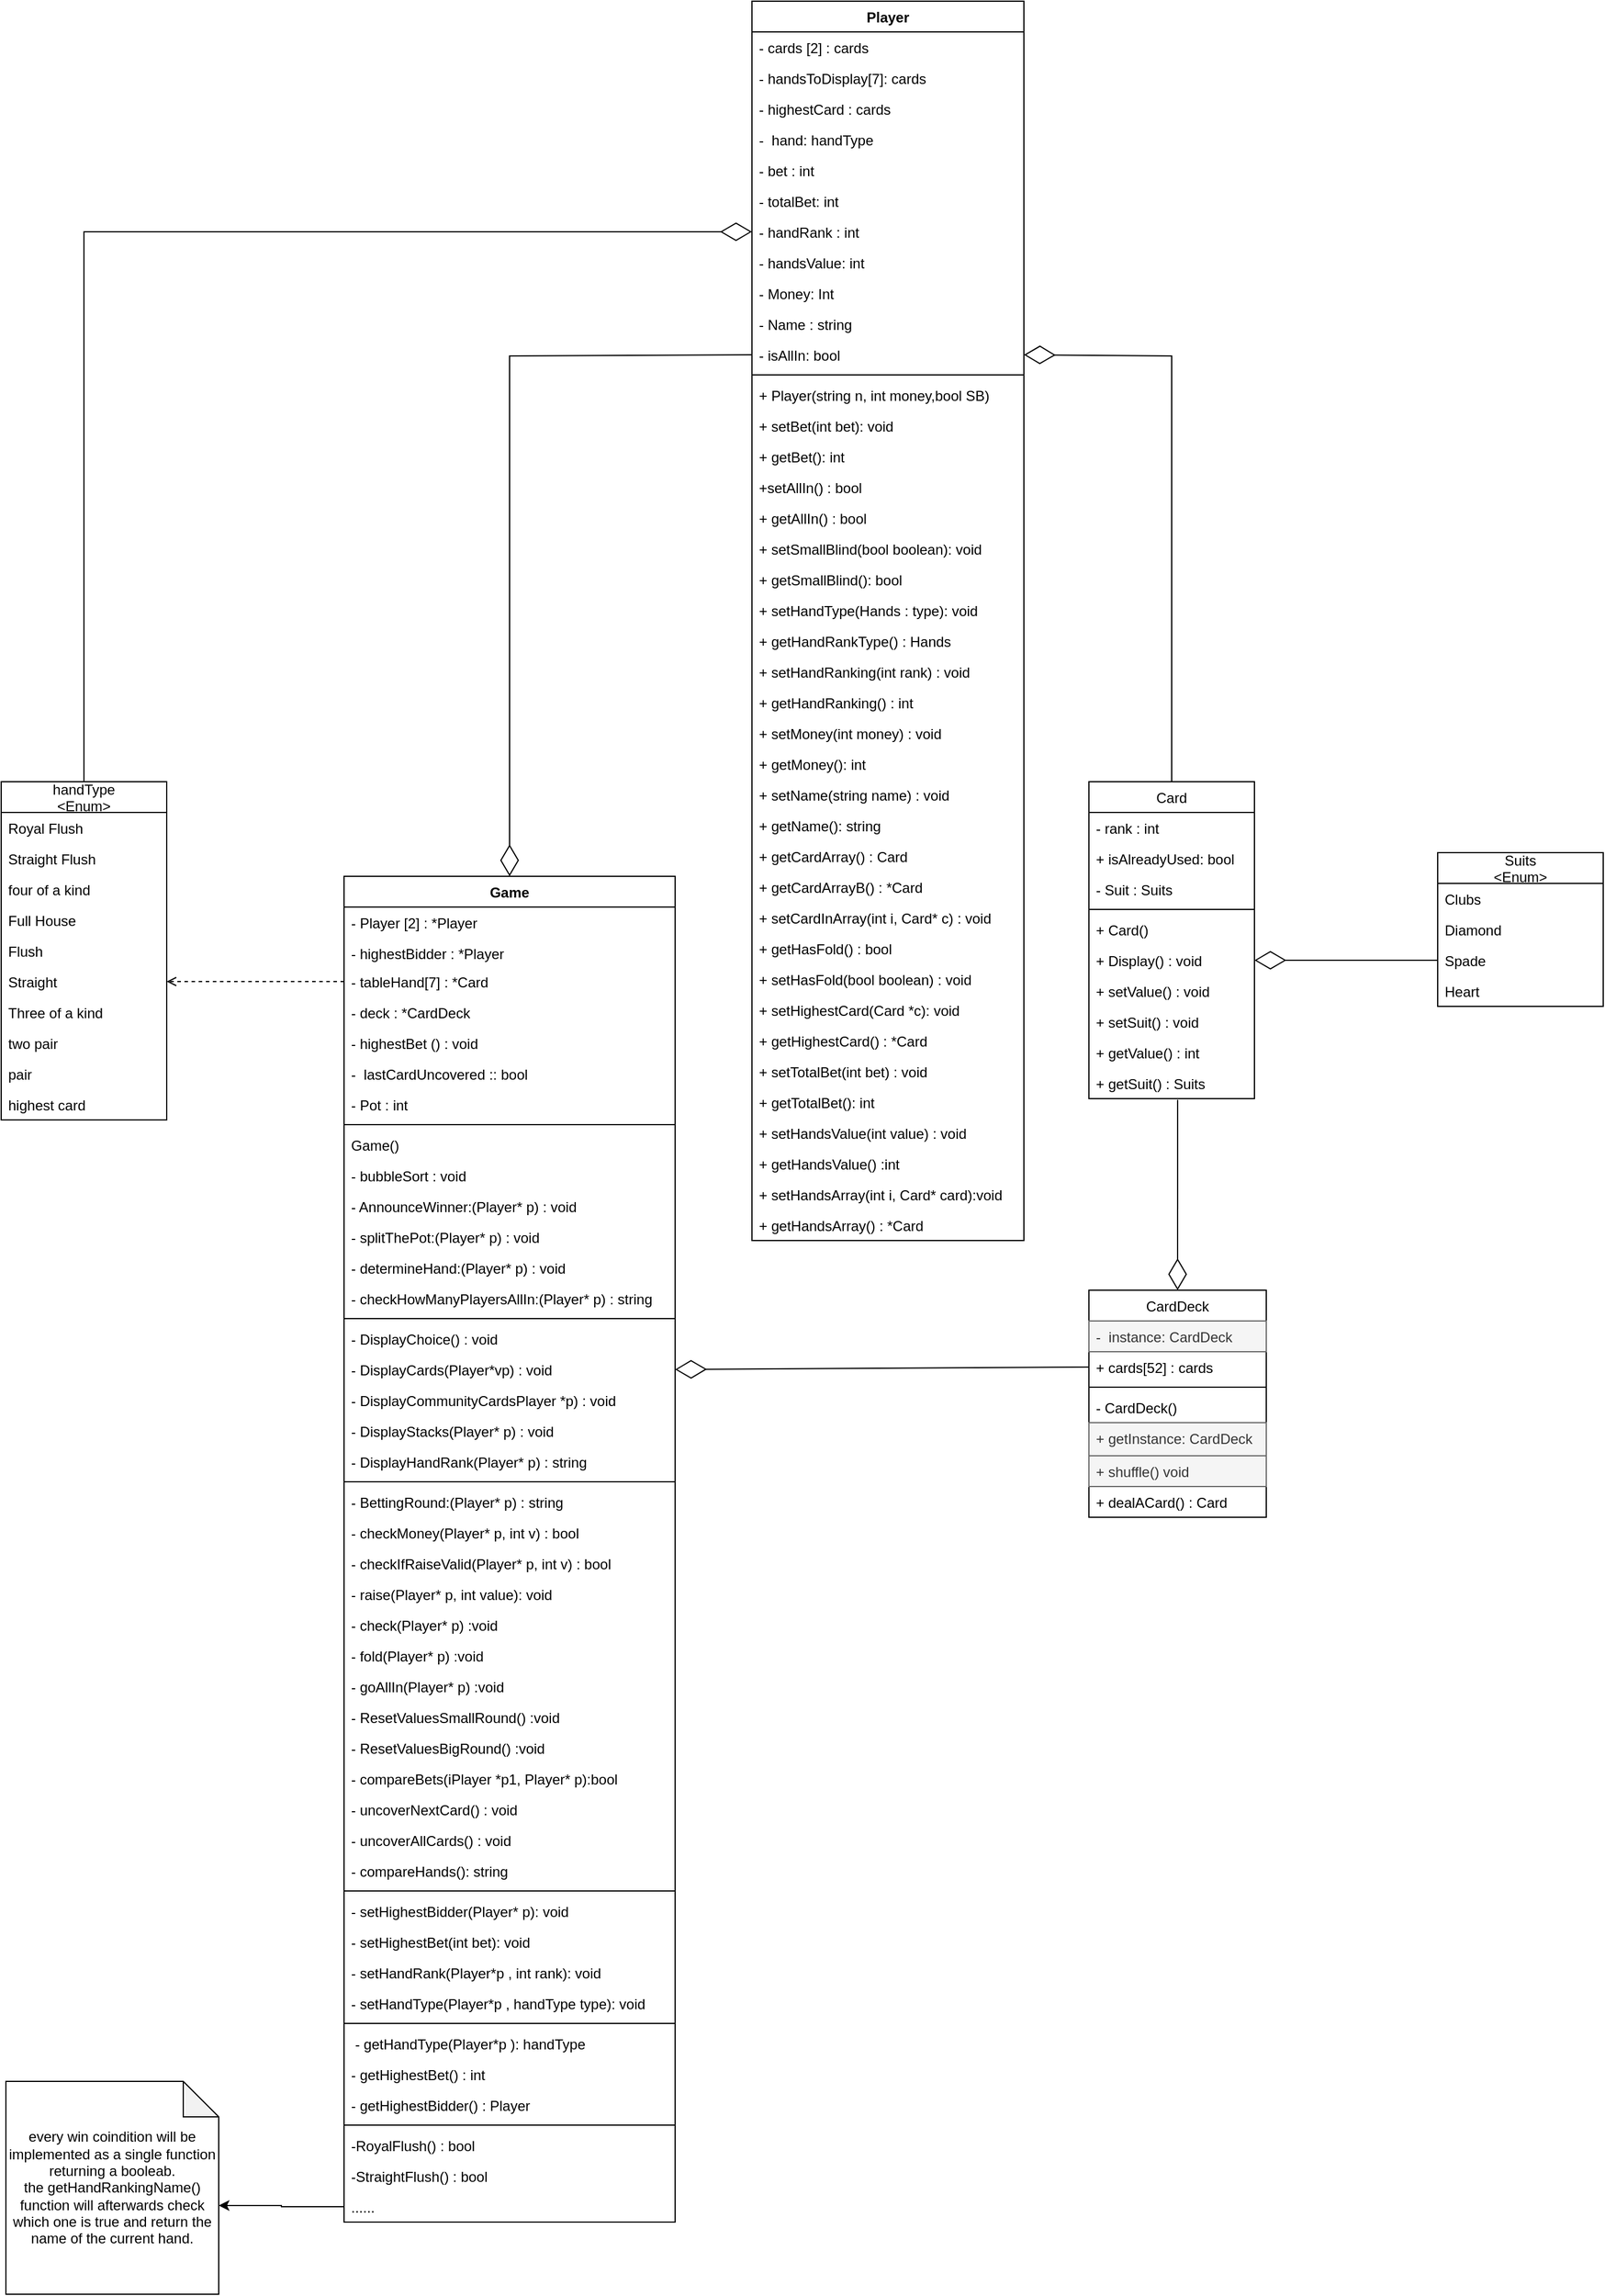 <mxfile version="18.0.1" type="device"><diagram id="kdCeeuBidRiVVRGFy3tt" name="Page-1"><mxGraphModel dx="1732" dy="692" grid="1" gridSize="1" guides="1" tooltips="1" connect="1" arrows="1" fold="1" page="1" pageScale="1" pageWidth="850" pageHeight="1100" math="0" shadow="0"><root><mxCell id="0"/><mxCell id="1" parent="0"/><mxCell id="iKxytVGhrxM9HfKftSPh-45" value="Card" style="swimlane;fontStyle=0;childLayout=stackLayout;horizontal=1;startSize=26;fillColor=none;horizontalStack=0;resizeParent=1;resizeParentMax=0;resizeLast=0;collapsible=1;marginBottom=0;" parent="1" vertex="1"><mxGeometry x="610" y="690" width="140" height="268" as="geometry"/></mxCell><mxCell id="iKxytVGhrxM9HfKftSPh-47" value="- rank : int" style="text;strokeColor=none;fillColor=none;align=left;verticalAlign=top;spacingLeft=4;spacingRight=4;overflow=hidden;rotatable=0;points=[[0,0.5],[1,0.5]];portConstraint=eastwest;" parent="iKxytVGhrxM9HfKftSPh-45" vertex="1"><mxGeometry y="26" width="140" height="26" as="geometry"/></mxCell><mxCell id="pA4kNwrLzPBkKF6mYWRF-70" value="+ isAlreadyUsed: bool" style="text;strokeColor=none;fillColor=none;align=left;verticalAlign=top;spacingLeft=4;spacingRight=4;overflow=hidden;rotatable=0;points=[[0,0.5],[1,0.5]];portConstraint=eastwest;" parent="iKxytVGhrxM9HfKftSPh-45" vertex="1"><mxGeometry y="52" width="140" height="26" as="geometry"/></mxCell><mxCell id="02j-U551Xt1KrVMCjqLa-1" value="- Suit : Suits" style="text;strokeColor=none;fillColor=none;align=left;verticalAlign=top;spacingLeft=4;spacingRight=4;overflow=hidden;rotatable=0;points=[[0,0.5],[1,0.5]];portConstraint=eastwest;" parent="iKxytVGhrxM9HfKftSPh-45" vertex="1"><mxGeometry y="78" width="140" height="26" as="geometry"/></mxCell><mxCell id="iKxytVGhrxM9HfKftSPh-49" value="" style="line;strokeWidth=1;fillColor=none;align=left;verticalAlign=middle;spacingTop=-1;spacingLeft=3;spacingRight=3;rotatable=0;labelPosition=right;points=[];portConstraint=eastwest;" parent="iKxytVGhrxM9HfKftSPh-45" vertex="1"><mxGeometry y="104" width="140" height="8" as="geometry"/></mxCell><mxCell id="pA4kNwrLzPBkKF6mYWRF-69" value="+ Card()" style="text;strokeColor=none;fillColor=none;align=left;verticalAlign=top;spacingLeft=4;spacingRight=4;overflow=hidden;rotatable=0;points=[[0,0.5],[1,0.5]];portConstraint=eastwest;" parent="iKxytVGhrxM9HfKftSPh-45" vertex="1"><mxGeometry y="112" width="140" height="26" as="geometry"/></mxCell><mxCell id="iKxytVGhrxM9HfKftSPh-50" value="+ Display() : void" style="text;strokeColor=none;fillColor=none;align=left;verticalAlign=top;spacingLeft=4;spacingRight=4;overflow=hidden;rotatable=0;points=[[0,0.5],[1,0.5]];portConstraint=eastwest;" parent="iKxytVGhrxM9HfKftSPh-45" vertex="1"><mxGeometry y="138" width="140" height="26" as="geometry"/></mxCell><mxCell id="iKxytVGhrxM9HfKftSPh-51" value="+ setValue() : void" style="text;strokeColor=none;fillColor=none;align=left;verticalAlign=top;spacingLeft=4;spacingRight=4;overflow=hidden;rotatable=0;points=[[0,0.5],[1,0.5]];portConstraint=eastwest;" parent="iKxytVGhrxM9HfKftSPh-45" vertex="1"><mxGeometry y="164" width="140" height="26" as="geometry"/></mxCell><mxCell id="iKxytVGhrxM9HfKftSPh-52" value="+ setSuit() : void" style="text;strokeColor=none;fillColor=none;align=left;verticalAlign=top;spacingLeft=4;spacingRight=4;overflow=hidden;rotatable=0;points=[[0,0.5],[1,0.5]];portConstraint=eastwest;" parent="iKxytVGhrxM9HfKftSPh-45" vertex="1"><mxGeometry y="190" width="140" height="26" as="geometry"/></mxCell><mxCell id="2IQyH8Mfqhw27eq-hMV0-3" value="+ getValue() : int" style="text;strokeColor=none;fillColor=none;align=left;verticalAlign=top;spacingLeft=4;spacingRight=4;overflow=hidden;rotatable=0;points=[[0,0.5],[1,0.5]];portConstraint=eastwest;" parent="iKxytVGhrxM9HfKftSPh-45" vertex="1"><mxGeometry y="216" width="140" height="26" as="geometry"/></mxCell><mxCell id="2IQyH8Mfqhw27eq-hMV0-4" value="+ getSuit() : Suits" style="text;strokeColor=none;fillColor=none;align=left;verticalAlign=top;spacingLeft=4;spacingRight=4;overflow=hidden;rotatable=0;points=[[0,0.5],[1,0.5]];portConstraint=eastwest;" parent="iKxytVGhrxM9HfKftSPh-45" vertex="1"><mxGeometry y="242" width="140" height="26" as="geometry"/></mxCell><mxCell id="bBsmIptOxzreoLuyi9IF-1" value="Game" style="swimlane;fontStyle=1;align=center;verticalAlign=top;childLayout=stackLayout;horizontal=1;startSize=26;horizontalStack=0;resizeParent=1;resizeParentMax=0;resizeLast=0;collapsible=1;marginBottom=0;" parent="1" vertex="1"><mxGeometry x="-20" y="770" width="280" height="1138" as="geometry"/></mxCell><mxCell id="bBsmIptOxzreoLuyi9IF-2" value="- Player [2] : *Player" style="text;strokeColor=none;fillColor=none;align=left;verticalAlign=top;spacingLeft=4;spacingRight=4;overflow=hidden;rotatable=0;points=[[0,0.5],[1,0.5]];portConstraint=eastwest;" parent="bBsmIptOxzreoLuyi9IF-1" vertex="1"><mxGeometry y="26" width="280" height="26" as="geometry"/></mxCell><mxCell id="UY2gXtChw51CwqBN8X_e-2" value="- highestBidder : *Player" style="text;strokeColor=none;fillColor=none;align=left;verticalAlign=top;spacingLeft=4;spacingRight=4;overflow=hidden;rotatable=0;points=[[0,0.5],[1,0.5]];portConstraint=eastwest;" parent="bBsmIptOxzreoLuyi9IF-1" vertex="1"><mxGeometry y="52" width="280" height="24" as="geometry"/></mxCell><mxCell id="UY2gXtChw51CwqBN8X_e-1" value="- tableHand[7] : *Card" style="text;strokeColor=none;fillColor=none;align=left;verticalAlign=top;spacingLeft=4;spacingRight=4;overflow=hidden;rotatable=0;points=[[0,0.5],[1,0.5]];portConstraint=eastwest;" parent="bBsmIptOxzreoLuyi9IF-1" vertex="1"><mxGeometry y="76" width="280" height="26" as="geometry"/></mxCell><mxCell id="vI7Z_cN8z0wvmuPIs6TX-1" value="- deck : *CardDeck" style="text;strokeColor=none;fillColor=none;align=left;verticalAlign=top;spacingLeft=4;spacingRight=4;overflow=hidden;rotatable=0;points=[[0,0.5],[1,0.5]];portConstraint=eastwest;" parent="bBsmIptOxzreoLuyi9IF-1" vertex="1"><mxGeometry y="102" width="280" height="26" as="geometry"/></mxCell><mxCell id="vI7Z_cN8z0wvmuPIs6TX-15" value="- highestBet () : void" style="text;strokeColor=none;fillColor=none;align=left;verticalAlign=top;spacingLeft=4;spacingRight=4;overflow=hidden;rotatable=0;points=[[0,0.5],[1,0.5]];portConstraint=eastwest;" parent="bBsmIptOxzreoLuyi9IF-1" vertex="1"><mxGeometry y="128" width="280" height="26" as="geometry"/></mxCell><mxCell id="pA4kNwrLzPBkKF6mYWRF-1" value="-  lastCardUncovered :: bool" style="text;strokeColor=none;fillColor=none;align=left;verticalAlign=top;spacingLeft=4;spacingRight=4;overflow=hidden;rotatable=0;points=[[0,0.5],[1,0.5]];portConstraint=eastwest;" parent="bBsmIptOxzreoLuyi9IF-1" vertex="1"><mxGeometry y="154" width="280" height="26" as="geometry"/></mxCell><mxCell id="v4nbE6lgFM-fZKkq0MCj-5" value="- Pot : int&#10;" style="text;strokeColor=none;fillColor=none;align=left;verticalAlign=top;spacingLeft=4;spacingRight=4;overflow=hidden;rotatable=0;points=[[0,0.5],[1,0.5]];portConstraint=eastwest;" parent="bBsmIptOxzreoLuyi9IF-1" vertex="1"><mxGeometry y="180" width="280" height="26" as="geometry"/></mxCell><mxCell id="bBsmIptOxzreoLuyi9IF-3" value="" style="line;strokeWidth=1;fillColor=none;align=left;verticalAlign=middle;spacingTop=-1;spacingLeft=3;spacingRight=3;rotatable=0;labelPosition=right;points=[];portConstraint=eastwest;" parent="bBsmIptOxzreoLuyi9IF-1" vertex="1"><mxGeometry y="206" width="280" height="8" as="geometry"/></mxCell><mxCell id="oIUdsALuoH4ykcPVCabP-7" value="Game()" style="text;strokeColor=none;fillColor=none;align=left;verticalAlign=top;spacingLeft=4;spacingRight=4;overflow=hidden;rotatable=0;points=[[0,0.5],[1,0.5]];portConstraint=eastwest;" parent="bBsmIptOxzreoLuyi9IF-1" vertex="1"><mxGeometry y="214" width="280" height="26" as="geometry"/></mxCell><mxCell id="pA4kNwrLzPBkKF6mYWRF-2" value="- bubbleSort : void" style="text;strokeColor=none;fillColor=none;align=left;verticalAlign=top;spacingLeft=4;spacingRight=4;overflow=hidden;rotatable=0;points=[[0,0.5],[1,0.5]];portConstraint=eastwest;" parent="bBsmIptOxzreoLuyi9IF-1" vertex="1"><mxGeometry y="240" width="280" height="26" as="geometry"/></mxCell><mxCell id="pA4kNwrLzPBkKF6mYWRF-3" value="- AnnounceWinner:(Player* p) : void" style="text;strokeColor=none;fillColor=none;align=left;verticalAlign=top;spacingLeft=4;spacingRight=4;overflow=hidden;rotatable=0;points=[[0,0.5],[1,0.5]];portConstraint=eastwest;" parent="bBsmIptOxzreoLuyi9IF-1" vertex="1"><mxGeometry y="266" width="280" height="26" as="geometry"/></mxCell><mxCell id="pA4kNwrLzPBkKF6mYWRF-4" value="- splitThePot:(Player* p) : void" style="text;strokeColor=none;fillColor=none;align=left;verticalAlign=top;spacingLeft=4;spacingRight=4;overflow=hidden;rotatable=0;points=[[0,0.5],[1,0.5]];portConstraint=eastwest;" parent="bBsmIptOxzreoLuyi9IF-1" vertex="1"><mxGeometry y="292" width="280" height="26" as="geometry"/></mxCell><mxCell id="pA4kNwrLzPBkKF6mYWRF-5" value="- determineHand:(Player* p) : void" style="text;strokeColor=none;fillColor=none;align=left;verticalAlign=top;spacingLeft=4;spacingRight=4;overflow=hidden;rotatable=0;points=[[0,0.5],[1,0.5]];portConstraint=eastwest;" parent="bBsmIptOxzreoLuyi9IF-1" vertex="1"><mxGeometry y="318" width="280" height="26" as="geometry"/></mxCell><mxCell id="pA4kNwrLzPBkKF6mYWRF-7" value="- checkHowManyPlayersAllIn:(Player* p) : string" style="text;strokeColor=none;fillColor=none;align=left;verticalAlign=top;spacingLeft=4;spacingRight=4;overflow=hidden;rotatable=0;points=[[0,0.5],[1,0.5]];portConstraint=eastwest;" parent="bBsmIptOxzreoLuyi9IF-1" vertex="1"><mxGeometry y="344" width="280" height="26" as="geometry"/></mxCell><mxCell id="WoYVYYKLfB5a3rswCs0g-4" value="" style="line;strokeWidth=1;fillColor=none;align=left;verticalAlign=middle;spacingTop=-1;spacingLeft=3;spacingRight=3;rotatable=0;labelPosition=right;points=[];portConstraint=eastwest;" parent="bBsmIptOxzreoLuyi9IF-1" vertex="1"><mxGeometry y="370" width="280" height="8" as="geometry"/></mxCell><mxCell id="pA4kNwrLzPBkKF6mYWRF-9" value="- DisplayChoice() : void" style="text;strokeColor=none;fillColor=none;align=left;verticalAlign=top;spacingLeft=4;spacingRight=4;overflow=hidden;rotatable=0;points=[[0,0.5],[1,0.5]];portConstraint=eastwest;" parent="bBsmIptOxzreoLuyi9IF-1" vertex="1"><mxGeometry y="378" width="280" height="26" as="geometry"/></mxCell><mxCell id="pA4kNwrLzPBkKF6mYWRF-10" value="- DisplayCards(Player*vp) : void" style="text;strokeColor=none;fillColor=none;align=left;verticalAlign=top;spacingLeft=4;spacingRight=4;overflow=hidden;rotatable=0;points=[[0,0.5],[1,0.5]];portConstraint=eastwest;" parent="bBsmIptOxzreoLuyi9IF-1" vertex="1"><mxGeometry y="404" width="280" height="26" as="geometry"/></mxCell><mxCell id="pA4kNwrLzPBkKF6mYWRF-11" value="- DisplayCommunityCardsPlayer *p) : void" style="text;strokeColor=none;fillColor=none;align=left;verticalAlign=top;spacingLeft=4;spacingRight=4;overflow=hidden;rotatable=0;points=[[0,0.5],[1,0.5]];portConstraint=eastwest;" parent="bBsmIptOxzreoLuyi9IF-1" vertex="1"><mxGeometry y="430" width="280" height="26" as="geometry"/></mxCell><mxCell id="oIUdsALuoH4ykcPVCabP-8" value="- DisplayStacks(Player* p) : void" style="text;strokeColor=none;fillColor=none;align=left;verticalAlign=top;spacingLeft=4;spacingRight=4;overflow=hidden;rotatable=0;points=[[0,0.5],[1,0.5]];portConstraint=eastwest;" parent="bBsmIptOxzreoLuyi9IF-1" vertex="1"><mxGeometry y="456" width="280" height="26" as="geometry"/></mxCell><mxCell id="pA4kNwrLzPBkKF6mYWRF-12" value="- DisplayHandRank(Player* p) : string" style="text;strokeColor=none;fillColor=none;align=left;verticalAlign=top;spacingLeft=4;spacingRight=4;overflow=hidden;rotatable=0;points=[[0,0.5],[1,0.5]];portConstraint=eastwest;" parent="bBsmIptOxzreoLuyi9IF-1" vertex="1"><mxGeometry y="482" width="280" height="26" as="geometry"/></mxCell><mxCell id="WoYVYYKLfB5a3rswCs0g-5" value="" style="line;strokeWidth=1;fillColor=none;align=left;verticalAlign=middle;spacingTop=-1;spacingLeft=3;spacingRight=3;rotatable=0;labelPosition=right;points=[];portConstraint=eastwest;" parent="bBsmIptOxzreoLuyi9IF-1" vertex="1"><mxGeometry y="508" width="280" height="8" as="geometry"/></mxCell><mxCell id="pA4kNwrLzPBkKF6mYWRF-6" value="- BettingRound:(Player* p) : string" style="text;strokeColor=none;fillColor=none;align=left;verticalAlign=top;spacingLeft=4;spacingRight=4;overflow=hidden;rotatable=0;points=[[0,0.5],[1,0.5]];portConstraint=eastwest;" parent="bBsmIptOxzreoLuyi9IF-1" vertex="1"><mxGeometry y="516" width="280" height="26" as="geometry"/></mxCell><mxCell id="pA4kNwrLzPBkKF6mYWRF-13" value="- checkMoney(Player* p, int v) : bool" style="text;strokeColor=none;fillColor=none;align=left;verticalAlign=top;spacingLeft=4;spacingRight=4;overflow=hidden;rotatable=0;points=[[0,0.5],[1,0.5]];portConstraint=eastwest;" parent="bBsmIptOxzreoLuyi9IF-1" vertex="1"><mxGeometry y="542" width="280" height="26" as="geometry"/></mxCell><mxCell id="pA4kNwrLzPBkKF6mYWRF-15" value="- checkIfRaiseValid(Player* p, int v) : bool" style="text;strokeColor=none;fillColor=none;align=left;verticalAlign=top;spacingLeft=4;spacingRight=4;overflow=hidden;rotatable=0;points=[[0,0.5],[1,0.5]];portConstraint=eastwest;" parent="bBsmIptOxzreoLuyi9IF-1" vertex="1"><mxGeometry y="568" width="280" height="26" as="geometry"/></mxCell><mxCell id="pA4kNwrLzPBkKF6mYWRF-14" value="- raise(Player* p, int value): void" style="text;strokeColor=none;fillColor=none;align=left;verticalAlign=top;spacingLeft=4;spacingRight=4;overflow=hidden;rotatable=0;points=[[0,0.5],[1,0.5]];portConstraint=eastwest;" parent="bBsmIptOxzreoLuyi9IF-1" vertex="1"><mxGeometry y="594" width="280" height="26" as="geometry"/></mxCell><mxCell id="pA4kNwrLzPBkKF6mYWRF-16" value="- check(Player* p) :void" style="text;strokeColor=none;fillColor=none;align=left;verticalAlign=top;spacingLeft=4;spacingRight=4;overflow=hidden;rotatable=0;points=[[0,0.5],[1,0.5]];portConstraint=eastwest;" parent="bBsmIptOxzreoLuyi9IF-1" vertex="1"><mxGeometry y="620" width="280" height="26" as="geometry"/></mxCell><mxCell id="pA4kNwrLzPBkKF6mYWRF-17" value="- fold(Player* p) :void" style="text;strokeColor=none;fillColor=none;align=left;verticalAlign=top;spacingLeft=4;spacingRight=4;overflow=hidden;rotatable=0;points=[[0,0.5],[1,0.5]];portConstraint=eastwest;" parent="bBsmIptOxzreoLuyi9IF-1" vertex="1"><mxGeometry y="646" width="280" height="26" as="geometry"/></mxCell><mxCell id="pA4kNwrLzPBkKF6mYWRF-18" value="- goAllIn(Player* p) :void" style="text;strokeColor=none;fillColor=none;align=left;verticalAlign=top;spacingLeft=4;spacingRight=4;overflow=hidden;rotatable=0;points=[[0,0.5],[1,0.5]];portConstraint=eastwest;" parent="bBsmIptOxzreoLuyi9IF-1" vertex="1"><mxGeometry y="672" width="280" height="26" as="geometry"/></mxCell><mxCell id="pA4kNwrLzPBkKF6mYWRF-19" value="- ResetValuesSmallRound() :void" style="text;strokeColor=none;fillColor=none;align=left;verticalAlign=top;spacingLeft=4;spacingRight=4;overflow=hidden;rotatable=0;points=[[0,0.5],[1,0.5]];portConstraint=eastwest;" parent="bBsmIptOxzreoLuyi9IF-1" vertex="1"><mxGeometry y="698" width="280" height="26" as="geometry"/></mxCell><mxCell id="pA4kNwrLzPBkKF6mYWRF-20" value="- ResetValuesBigRound() :void" style="text;strokeColor=none;fillColor=none;align=left;verticalAlign=top;spacingLeft=4;spacingRight=4;overflow=hidden;rotatable=0;points=[[0,0.5],[1,0.5]];portConstraint=eastwest;" parent="bBsmIptOxzreoLuyi9IF-1" vertex="1"><mxGeometry y="724" width="280" height="26" as="geometry"/></mxCell><mxCell id="pA4kNwrLzPBkKF6mYWRF-21" value="- compareBets(iPlayer *p1, Player* p):bool" style="text;strokeColor=none;fillColor=none;align=left;verticalAlign=top;spacingLeft=4;spacingRight=4;overflow=hidden;rotatable=0;points=[[0,0.5],[1,0.5]];portConstraint=eastwest;" parent="bBsmIptOxzreoLuyi9IF-1" vertex="1"><mxGeometry y="750" width="280" height="26" as="geometry"/></mxCell><mxCell id="pA4kNwrLzPBkKF6mYWRF-31" value="- uncoverNextCard() : void" style="text;strokeColor=none;fillColor=none;align=left;verticalAlign=top;spacingLeft=4;spacingRight=4;overflow=hidden;rotatable=0;points=[[0,0.5],[1,0.5]];portConstraint=eastwest;" parent="bBsmIptOxzreoLuyi9IF-1" vertex="1"><mxGeometry y="776" width="280" height="26" as="geometry"/></mxCell><mxCell id="pA4kNwrLzPBkKF6mYWRF-32" value="- uncoverAllCards() : void" style="text;strokeColor=none;fillColor=none;align=left;verticalAlign=top;spacingLeft=4;spacingRight=4;overflow=hidden;rotatable=0;points=[[0,0.5],[1,0.5]];portConstraint=eastwest;" parent="bBsmIptOxzreoLuyi9IF-1" vertex="1"><mxGeometry y="802" width="280" height="26" as="geometry"/></mxCell><mxCell id="pA4kNwrLzPBkKF6mYWRF-22" value="- compareHands(): string" style="text;strokeColor=none;fillColor=none;align=left;verticalAlign=top;spacingLeft=4;spacingRight=4;overflow=hidden;rotatable=0;points=[[0,0.5],[1,0.5]];portConstraint=eastwest;" parent="bBsmIptOxzreoLuyi9IF-1" vertex="1"><mxGeometry y="828" width="280" height="26" as="geometry"/></mxCell><mxCell id="WoYVYYKLfB5a3rswCs0g-7" value="" style="line;strokeWidth=1;fillColor=none;align=left;verticalAlign=middle;spacingTop=-1;spacingLeft=3;spacingRight=3;rotatable=0;labelPosition=right;points=[];portConstraint=eastwest;" parent="bBsmIptOxzreoLuyi9IF-1" vertex="1"><mxGeometry y="854" width="280" height="8" as="geometry"/></mxCell><mxCell id="pA4kNwrLzPBkKF6mYWRF-23" value="- setHighestBidder(Player* p): void" style="text;strokeColor=none;fillColor=none;align=left;verticalAlign=top;spacingLeft=4;spacingRight=4;overflow=hidden;rotatable=0;points=[[0,0.5],[1,0.5]];portConstraint=eastwest;" parent="bBsmIptOxzreoLuyi9IF-1" vertex="1"><mxGeometry y="862" width="280" height="26" as="geometry"/></mxCell><mxCell id="pA4kNwrLzPBkKF6mYWRF-24" value="- setHighestBet(int bet): void" style="text;strokeColor=none;fillColor=none;align=left;verticalAlign=top;spacingLeft=4;spacingRight=4;overflow=hidden;rotatable=0;points=[[0,0.5],[1,0.5]];portConstraint=eastwest;" parent="bBsmIptOxzreoLuyi9IF-1" vertex="1"><mxGeometry y="888" width="280" height="26" as="geometry"/></mxCell><mxCell id="pA4kNwrLzPBkKF6mYWRF-25" value="- setHandRank(Player*p , int rank): void" style="text;strokeColor=none;fillColor=none;align=left;verticalAlign=top;spacingLeft=4;spacingRight=4;overflow=hidden;rotatable=0;points=[[0,0.5],[1,0.5]];portConstraint=eastwest;" parent="bBsmIptOxzreoLuyi9IF-1" vertex="1"><mxGeometry y="914" width="280" height="26" as="geometry"/></mxCell><mxCell id="pA4kNwrLzPBkKF6mYWRF-27" value="- setHandType(Player*p , handType type): void" style="text;strokeColor=none;fillColor=none;align=left;verticalAlign=top;spacingLeft=4;spacingRight=4;overflow=hidden;rotatable=0;points=[[0,0.5],[1,0.5]];portConstraint=eastwest;" parent="bBsmIptOxzreoLuyi9IF-1" vertex="1"><mxGeometry y="940" width="280" height="26" as="geometry"/></mxCell><mxCell id="WoYVYYKLfB5a3rswCs0g-8" value="" style="line;strokeWidth=1;fillColor=none;align=left;verticalAlign=middle;spacingTop=-1;spacingLeft=3;spacingRight=3;rotatable=0;labelPosition=right;points=[];portConstraint=eastwest;" parent="bBsmIptOxzreoLuyi9IF-1" vertex="1"><mxGeometry y="966" width="280" height="8" as="geometry"/></mxCell><mxCell id="pA4kNwrLzPBkKF6mYWRF-28" value=" - getHandType(Player*p ): handType" style="text;strokeColor=none;fillColor=none;align=left;verticalAlign=top;spacingLeft=4;spacingRight=4;overflow=hidden;rotatable=0;points=[[0,0.5],[1,0.5]];portConstraint=eastwest;" parent="bBsmIptOxzreoLuyi9IF-1" vertex="1"><mxGeometry y="974" width="280" height="26" as="geometry"/></mxCell><mxCell id="pA4kNwrLzPBkKF6mYWRF-29" value="- getHighestBet() : int" style="text;strokeColor=none;fillColor=none;align=left;verticalAlign=top;spacingLeft=4;spacingRight=4;overflow=hidden;rotatable=0;points=[[0,0.5],[1,0.5]];portConstraint=eastwest;" parent="bBsmIptOxzreoLuyi9IF-1" vertex="1"><mxGeometry y="1000" width="280" height="26" as="geometry"/></mxCell><mxCell id="pA4kNwrLzPBkKF6mYWRF-30" value="- getHighestBidder() : Player" style="text;strokeColor=none;fillColor=none;align=left;verticalAlign=top;spacingLeft=4;spacingRight=4;overflow=hidden;rotatable=0;points=[[0,0.5],[1,0.5]];portConstraint=eastwest;" parent="bBsmIptOxzreoLuyi9IF-1" vertex="1"><mxGeometry y="1026" width="280" height="26" as="geometry"/></mxCell><mxCell id="WoYVYYKLfB5a3rswCs0g-9" value="" style="line;strokeWidth=1;fillColor=none;align=left;verticalAlign=middle;spacingTop=-1;spacingLeft=3;spacingRight=3;rotatable=0;labelPosition=right;points=[];portConstraint=eastwest;" parent="bBsmIptOxzreoLuyi9IF-1" vertex="1"><mxGeometry y="1052" width="280" height="8" as="geometry"/></mxCell><mxCell id="pA4kNwrLzPBkKF6mYWRF-33" value="-RoyalFlush() : bool" style="text;strokeColor=none;fillColor=none;align=left;verticalAlign=top;spacingLeft=4;spacingRight=4;overflow=hidden;rotatable=0;points=[[0,0.5],[1,0.5]];portConstraint=eastwest;" parent="bBsmIptOxzreoLuyi9IF-1" vertex="1"><mxGeometry y="1060" width="280" height="26" as="geometry"/></mxCell><mxCell id="pA4kNwrLzPBkKF6mYWRF-34" value="-StraightFlush() : bool" style="text;strokeColor=none;fillColor=none;align=left;verticalAlign=top;spacingLeft=4;spacingRight=4;overflow=hidden;rotatable=0;points=[[0,0.5],[1,0.5]];portConstraint=eastwest;" parent="bBsmIptOxzreoLuyi9IF-1" vertex="1"><mxGeometry y="1086" width="280" height="26" as="geometry"/></mxCell><mxCell id="pA4kNwrLzPBkKF6mYWRF-35" value="......" style="text;strokeColor=none;fillColor=none;align=left;verticalAlign=top;spacingLeft=4;spacingRight=4;overflow=hidden;rotatable=0;points=[[0,0.5],[1,0.5]];portConstraint=eastwest;" parent="bBsmIptOxzreoLuyi9IF-1" vertex="1"><mxGeometry y="1112" width="280" height="26" as="geometry"/></mxCell><mxCell id="bBsmIptOxzreoLuyi9IF-5" value="Player" style="swimlane;fontStyle=1;align=center;verticalAlign=top;childLayout=stackLayout;horizontal=1;startSize=26;horizontalStack=0;resizeParent=1;resizeParentMax=0;resizeLast=0;collapsible=1;marginBottom=0;" parent="1" vertex="1"><mxGeometry x="325" y="30" width="230" height="1048" as="geometry"/></mxCell><mxCell id="bBsmIptOxzreoLuyi9IF-6" value="- cards [2] : cards" style="text;strokeColor=none;fillColor=none;align=left;verticalAlign=top;spacingLeft=4;spacingRight=4;overflow=hidden;rotatable=0;points=[[0,0.5],[1,0.5]];portConstraint=eastwest;" parent="bBsmIptOxzreoLuyi9IF-5" vertex="1"><mxGeometry y="26" width="230" height="26" as="geometry"/></mxCell><mxCell id="pA4kNwrLzPBkKF6mYWRF-37" value="- handsToDisplay[7]: cards" style="text;strokeColor=none;fillColor=none;align=left;verticalAlign=top;spacingLeft=4;spacingRight=4;overflow=hidden;rotatable=0;points=[[0,0.5],[1,0.5]];portConstraint=eastwest;" parent="bBsmIptOxzreoLuyi9IF-5" vertex="1"><mxGeometry y="52" width="230" height="26" as="geometry"/></mxCell><mxCell id="pA4kNwrLzPBkKF6mYWRF-38" value="- highestCard : cards" style="text;strokeColor=none;fillColor=none;align=left;verticalAlign=top;spacingLeft=4;spacingRight=4;overflow=hidden;rotatable=0;points=[[0,0.5],[1,0.5]];portConstraint=eastwest;" parent="bBsmIptOxzreoLuyi9IF-5" vertex="1"><mxGeometry y="78" width="230" height="26" as="geometry"/></mxCell><mxCell id="oIUdsALuoH4ykcPVCabP-4" value="-  hand: handType" style="text;strokeColor=none;fillColor=none;align=left;verticalAlign=top;spacingLeft=4;spacingRight=4;overflow=hidden;rotatable=0;points=[[0,0.5],[1,0.5]];portConstraint=eastwest;" parent="bBsmIptOxzreoLuyi9IF-5" vertex="1"><mxGeometry y="104" width="230" height="26" as="geometry"/></mxCell><mxCell id="MAIwVixEUAOggNHDSeAH-1" value="- bet : int" style="text;strokeColor=none;fillColor=none;align=left;verticalAlign=top;spacingLeft=4;spacingRight=4;overflow=hidden;rotatable=0;points=[[0,0.5],[1,0.5]];portConstraint=eastwest;" parent="bBsmIptOxzreoLuyi9IF-5" vertex="1"><mxGeometry y="130" width="230" height="26" as="geometry"/></mxCell><mxCell id="pA4kNwrLzPBkKF6mYWRF-39" value="- totalBet: int" style="text;strokeColor=none;fillColor=none;align=left;verticalAlign=top;spacingLeft=4;spacingRight=4;overflow=hidden;rotatable=0;points=[[0,0.5],[1,0.5]];portConstraint=eastwest;" parent="bBsmIptOxzreoLuyi9IF-5" vertex="1"><mxGeometry y="156" width="230" height="26" as="geometry"/></mxCell><mxCell id="oIUdsALuoH4ykcPVCabP-14" value="- handRank : int" style="text;strokeColor=none;fillColor=none;align=left;verticalAlign=top;spacingLeft=4;spacingRight=4;overflow=hidden;rotatable=0;points=[[0,0.5],[1,0.5]];portConstraint=eastwest;" parent="bBsmIptOxzreoLuyi9IF-5" vertex="1"><mxGeometry y="182" width="230" height="26" as="geometry"/></mxCell><mxCell id="pA4kNwrLzPBkKF6mYWRF-40" value="- handsValue: int" style="text;strokeColor=none;fillColor=none;align=left;verticalAlign=top;spacingLeft=4;spacingRight=4;overflow=hidden;rotatable=0;points=[[0,0.5],[1,0.5]];portConstraint=eastwest;" parent="bBsmIptOxzreoLuyi9IF-5" vertex="1"><mxGeometry y="208" width="230" height="26" as="geometry"/></mxCell><mxCell id="MDEahoIH7j5FKVuNpEjO-1" value="- Money: Int" style="text;strokeColor=none;fillColor=none;align=left;verticalAlign=top;spacingLeft=4;spacingRight=4;overflow=hidden;rotatable=0;points=[[0,0.5],[1,0.5]];portConstraint=eastwest;" parent="bBsmIptOxzreoLuyi9IF-5" vertex="1"><mxGeometry y="234" width="230" height="26" as="geometry"/></mxCell><mxCell id="pA4kNwrLzPBkKF6mYWRF-41" value="- Name : string" style="text;strokeColor=none;fillColor=none;align=left;verticalAlign=top;spacingLeft=4;spacingRight=4;overflow=hidden;rotatable=0;points=[[0,0.5],[1,0.5]];portConstraint=eastwest;" parent="bBsmIptOxzreoLuyi9IF-5" vertex="1"><mxGeometry y="260" width="230" height="26" as="geometry"/></mxCell><mxCell id="vI7Z_cN8z0wvmuPIs6TX-11" value="- isAllIn: bool" style="text;strokeColor=none;fillColor=none;align=left;verticalAlign=top;spacingLeft=4;spacingRight=4;overflow=hidden;rotatable=0;points=[[0,0.5],[1,0.5]];portConstraint=eastwest;" parent="bBsmIptOxzreoLuyi9IF-5" vertex="1"><mxGeometry y="286" width="230" height="26" as="geometry"/></mxCell><mxCell id="bBsmIptOxzreoLuyi9IF-7" value="" style="line;strokeWidth=1;fillColor=none;align=left;verticalAlign=middle;spacingTop=-1;spacingLeft=3;spacingRight=3;rotatable=0;labelPosition=right;points=[];portConstraint=eastwest;" parent="bBsmIptOxzreoLuyi9IF-5" vertex="1"><mxGeometry y="312" width="230" height="8" as="geometry"/></mxCell><mxCell id="pA4kNwrLzPBkKF6mYWRF-42" value="+ Player(string n, int money,bool SB)" style="text;strokeColor=none;fillColor=none;align=left;verticalAlign=top;spacingLeft=4;spacingRight=4;overflow=hidden;rotatable=0;points=[[0,0.5],[1,0.5]];portConstraint=eastwest;" parent="bBsmIptOxzreoLuyi9IF-5" vertex="1"><mxGeometry y="320" width="230" height="26" as="geometry"/></mxCell><mxCell id="vI7Z_cN8z0wvmuPIs6TX-8" value="+ setBet(int bet): void" style="text;strokeColor=none;fillColor=none;align=left;verticalAlign=top;spacingLeft=4;spacingRight=4;overflow=hidden;rotatable=0;points=[[0,0.5],[1,0.5]];portConstraint=eastwest;" parent="bBsmIptOxzreoLuyi9IF-5" vertex="1"><mxGeometry y="346" width="230" height="26" as="geometry"/></mxCell><mxCell id="MAIwVixEUAOggNHDSeAH-2" value="+ getBet(): int" style="text;strokeColor=none;fillColor=none;align=left;verticalAlign=top;spacingLeft=4;spacingRight=4;overflow=hidden;rotatable=0;points=[[0,0.5],[1,0.5]];portConstraint=eastwest;" parent="bBsmIptOxzreoLuyi9IF-5" vertex="1"><mxGeometry y="372" width="230" height="26" as="geometry"/></mxCell><mxCell id="vI7Z_cN8z0wvmuPIs6TX-10" value="+setAllIn() : bool" style="text;strokeColor=none;fillColor=none;align=left;verticalAlign=top;spacingLeft=4;spacingRight=4;overflow=hidden;rotatable=0;points=[[0,0.5],[1,0.5]];portConstraint=eastwest;" parent="bBsmIptOxzreoLuyi9IF-5" vertex="1"><mxGeometry y="398" width="230" height="26" as="geometry"/></mxCell><mxCell id="vI7Z_cN8z0wvmuPIs6TX-9" value="+ getAllIn() : bool" style="text;strokeColor=none;fillColor=none;align=left;verticalAlign=top;spacingLeft=4;spacingRight=4;overflow=hidden;rotatable=0;points=[[0,0.5],[1,0.5]];portConstraint=eastwest;" parent="bBsmIptOxzreoLuyi9IF-5" vertex="1"><mxGeometry y="424" width="230" height="26" as="geometry"/></mxCell><mxCell id="pA4kNwrLzPBkKF6mYWRF-44" value="+ setSmallBlind(bool boolean): void" style="text;strokeColor=none;fillColor=none;align=left;verticalAlign=top;spacingLeft=4;spacingRight=4;overflow=hidden;rotatable=0;points=[[0,0.5],[1,0.5]];portConstraint=eastwest;" parent="bBsmIptOxzreoLuyi9IF-5" vertex="1"><mxGeometry y="450" width="230" height="26" as="geometry"/></mxCell><mxCell id="pA4kNwrLzPBkKF6mYWRF-45" value="+ getSmallBlind(): bool" style="text;strokeColor=none;fillColor=none;align=left;verticalAlign=top;spacingLeft=4;spacingRight=4;overflow=hidden;rotatable=0;points=[[0,0.5],[1,0.5]];portConstraint=eastwest;" parent="bBsmIptOxzreoLuyi9IF-5" vertex="1"><mxGeometry y="476" width="230" height="26" as="geometry"/></mxCell><mxCell id="MDEahoIH7j5FKVuNpEjO-15" value="+ setHandType(Hands : type): void" style="text;strokeColor=none;fillColor=none;align=left;verticalAlign=top;spacingLeft=4;spacingRight=4;overflow=hidden;rotatable=0;points=[[0,0.5],[1,0.5]];portConstraint=eastwest;" parent="bBsmIptOxzreoLuyi9IF-5" vertex="1"><mxGeometry y="502" width="230" height="26" as="geometry"/></mxCell><mxCell id="MDEahoIH7j5FKVuNpEjO-14" value="+ getHandRankType() : Hands" style="text;strokeColor=none;fillColor=none;align=left;verticalAlign=top;spacingLeft=4;spacingRight=4;overflow=hidden;rotatable=0;points=[[0,0.5],[1,0.5]];portConstraint=eastwest;" parent="bBsmIptOxzreoLuyi9IF-5" vertex="1"><mxGeometry y="528" width="230" height="26" as="geometry"/></mxCell><mxCell id="oIUdsALuoH4ykcPVCabP-15" value="+ setHandRanking(int rank) : void" style="text;strokeColor=none;fillColor=none;align=left;verticalAlign=top;spacingLeft=4;spacingRight=4;overflow=hidden;rotatable=0;points=[[0,0.5],[1,0.5]];portConstraint=eastwest;" parent="bBsmIptOxzreoLuyi9IF-5" vertex="1"><mxGeometry y="554" width="230" height="26" as="geometry"/></mxCell><mxCell id="oIUdsALuoH4ykcPVCabP-16" value="+ getHandRanking() : int" style="text;strokeColor=none;fillColor=none;align=left;verticalAlign=top;spacingLeft=4;spacingRight=4;overflow=hidden;rotatable=0;points=[[0,0.5],[1,0.5]];portConstraint=eastwest;" parent="bBsmIptOxzreoLuyi9IF-5" vertex="1"><mxGeometry y="580" width="230" height="26" as="geometry"/></mxCell><mxCell id="MDEahoIH7j5FKVuNpEjO-2" value="+ setMoney(int money) : void" style="text;strokeColor=none;fillColor=none;align=left;verticalAlign=top;spacingLeft=4;spacingRight=4;overflow=hidden;rotatable=0;points=[[0,0.5],[1,0.5]];portConstraint=eastwest;" parent="bBsmIptOxzreoLuyi9IF-5" vertex="1"><mxGeometry y="606" width="230" height="26" as="geometry"/></mxCell><mxCell id="MDEahoIH7j5FKVuNpEjO-3" value="+ getMoney(): int" style="text;strokeColor=none;fillColor=none;align=left;verticalAlign=top;spacingLeft=4;spacingRight=4;overflow=hidden;rotatable=0;points=[[0,0.5],[1,0.5]];portConstraint=eastwest;" parent="bBsmIptOxzreoLuyi9IF-5" vertex="1"><mxGeometry y="632" width="230" height="26" as="geometry"/></mxCell><mxCell id="pA4kNwrLzPBkKF6mYWRF-47" value="+ setName(string name) : void" style="text;strokeColor=none;fillColor=none;align=left;verticalAlign=top;spacingLeft=4;spacingRight=4;overflow=hidden;rotatable=0;points=[[0,0.5],[1,0.5]];portConstraint=eastwest;" parent="bBsmIptOxzreoLuyi9IF-5" vertex="1"><mxGeometry y="658" width="230" height="26" as="geometry"/></mxCell><mxCell id="pA4kNwrLzPBkKF6mYWRF-51" value="+ getName(): string" style="text;strokeColor=none;fillColor=none;align=left;verticalAlign=top;spacingLeft=4;spacingRight=4;overflow=hidden;rotatable=0;points=[[0,0.5],[1,0.5]];portConstraint=eastwest;" parent="bBsmIptOxzreoLuyi9IF-5" vertex="1"><mxGeometry y="684" width="230" height="26" as="geometry"/></mxCell><mxCell id="pA4kNwrLzPBkKF6mYWRF-53" value="+ getCardArray() : Card" style="text;strokeColor=none;fillColor=none;align=left;verticalAlign=top;spacingLeft=4;spacingRight=4;overflow=hidden;rotatable=0;points=[[0,0.5],[1,0.5]];portConstraint=eastwest;" parent="bBsmIptOxzreoLuyi9IF-5" vertex="1"><mxGeometry y="710" width="230" height="26" as="geometry"/></mxCell><mxCell id="pA4kNwrLzPBkKF6mYWRF-54" value="+ getCardArrayB() : *Card" style="text;strokeColor=none;fillColor=none;align=left;verticalAlign=top;spacingLeft=4;spacingRight=4;overflow=hidden;rotatable=0;points=[[0,0.5],[1,0.5]];portConstraint=eastwest;" parent="bBsmIptOxzreoLuyi9IF-5" vertex="1"><mxGeometry y="736" width="230" height="26" as="geometry"/></mxCell><mxCell id="pA4kNwrLzPBkKF6mYWRF-55" value="+ setCardInArray(int i, Card* c) : void" style="text;strokeColor=none;fillColor=none;align=left;verticalAlign=top;spacingLeft=4;spacingRight=4;overflow=hidden;rotatable=0;points=[[0,0.5],[1,0.5]];portConstraint=eastwest;" parent="bBsmIptOxzreoLuyi9IF-5" vertex="1"><mxGeometry y="762" width="230" height="26" as="geometry"/></mxCell><mxCell id="pA4kNwrLzPBkKF6mYWRF-57" value="+ getHasFold() : bool" style="text;strokeColor=none;fillColor=none;align=left;verticalAlign=top;spacingLeft=4;spacingRight=4;overflow=hidden;rotatable=0;points=[[0,0.5],[1,0.5]];portConstraint=eastwest;" parent="bBsmIptOxzreoLuyi9IF-5" vertex="1"><mxGeometry y="788" width="230" height="26" as="geometry"/></mxCell><mxCell id="pA4kNwrLzPBkKF6mYWRF-56" value="+ setHasFold(bool boolean) : void" style="text;strokeColor=none;fillColor=none;align=left;verticalAlign=top;spacingLeft=4;spacingRight=4;overflow=hidden;rotatable=0;points=[[0,0.5],[1,0.5]];portConstraint=eastwest;" parent="bBsmIptOxzreoLuyi9IF-5" vertex="1"><mxGeometry y="814" width="230" height="26" as="geometry"/></mxCell><mxCell id="pA4kNwrLzPBkKF6mYWRF-58" value="+ setHighestCard(Card *c): void" style="text;strokeColor=none;fillColor=none;align=left;verticalAlign=top;spacingLeft=4;spacingRight=4;overflow=hidden;rotatable=0;points=[[0,0.5],[1,0.5]];portConstraint=eastwest;" parent="bBsmIptOxzreoLuyi9IF-5" vertex="1"><mxGeometry y="840" width="230" height="26" as="geometry"/></mxCell><mxCell id="pA4kNwrLzPBkKF6mYWRF-59" value="+ getHighestCard() : *Card" style="text;strokeColor=none;fillColor=none;align=left;verticalAlign=top;spacingLeft=4;spacingRight=4;overflow=hidden;rotatable=0;points=[[0,0.5],[1,0.5]];portConstraint=eastwest;" parent="bBsmIptOxzreoLuyi9IF-5" vertex="1"><mxGeometry y="866" width="230" height="26" as="geometry"/></mxCell><mxCell id="pA4kNwrLzPBkKF6mYWRF-60" value="+ setTotalBet(int bet) : void" style="text;strokeColor=none;fillColor=none;align=left;verticalAlign=top;spacingLeft=4;spacingRight=4;overflow=hidden;rotatable=0;points=[[0,0.5],[1,0.5]];portConstraint=eastwest;" parent="bBsmIptOxzreoLuyi9IF-5" vertex="1"><mxGeometry y="892" width="230" height="26" as="geometry"/></mxCell><mxCell id="pA4kNwrLzPBkKF6mYWRF-61" value="+ getTotalBet(): int" style="text;strokeColor=none;fillColor=none;align=left;verticalAlign=top;spacingLeft=4;spacingRight=4;overflow=hidden;rotatable=0;points=[[0,0.5],[1,0.5]];portConstraint=eastwest;" parent="bBsmIptOxzreoLuyi9IF-5" vertex="1"><mxGeometry y="918" width="230" height="26" as="geometry"/></mxCell><mxCell id="pA4kNwrLzPBkKF6mYWRF-62" value="+ setHandsValue(int value) : void" style="text;strokeColor=none;fillColor=none;align=left;verticalAlign=top;spacingLeft=4;spacingRight=4;overflow=hidden;rotatable=0;points=[[0,0.5],[1,0.5]];portConstraint=eastwest;" parent="bBsmIptOxzreoLuyi9IF-5" vertex="1"><mxGeometry y="944" width="230" height="26" as="geometry"/></mxCell><mxCell id="pA4kNwrLzPBkKF6mYWRF-63" value="+ getHandsValue() :int" style="text;strokeColor=none;fillColor=none;align=left;verticalAlign=top;spacingLeft=4;spacingRight=4;overflow=hidden;rotatable=0;points=[[0,0.5],[1,0.5]];portConstraint=eastwest;" parent="bBsmIptOxzreoLuyi9IF-5" vertex="1"><mxGeometry y="970" width="230" height="26" as="geometry"/></mxCell><mxCell id="pA4kNwrLzPBkKF6mYWRF-64" value="+ setHandsArray(int i, Card* card):void" style="text;strokeColor=none;fillColor=none;align=left;verticalAlign=top;spacingLeft=4;spacingRight=4;overflow=hidden;rotatable=0;points=[[0,0.5],[1,0.5]];portConstraint=eastwest;" parent="bBsmIptOxzreoLuyi9IF-5" vertex="1"><mxGeometry y="996" width="230" height="26" as="geometry"/></mxCell><mxCell id="pA4kNwrLzPBkKF6mYWRF-65" value="+ getHandsArray() : *Card" style="text;strokeColor=none;fillColor=none;align=left;verticalAlign=top;spacingLeft=4;spacingRight=4;overflow=hidden;rotatable=0;points=[[0,0.5],[1,0.5]];portConstraint=eastwest;" parent="bBsmIptOxzreoLuyi9IF-5" vertex="1"><mxGeometry y="1022" width="230" height="26" as="geometry"/></mxCell><mxCell id="bBsmIptOxzreoLuyi9IF-20" value="handType&#10;&lt;Enum&gt;" style="swimlane;fontStyle=0;childLayout=stackLayout;horizontal=1;startSize=26;fillColor=none;horizontalStack=0;resizeParent=1;resizeParentMax=0;resizeLast=0;collapsible=1;marginBottom=0;" parent="1" vertex="1"><mxGeometry x="-310" y="690" width="140" height="286" as="geometry"/></mxCell><mxCell id="bBsmIptOxzreoLuyi9IF-21" value="Royal Flush" style="text;strokeColor=none;fillColor=none;align=left;verticalAlign=top;spacingLeft=4;spacingRight=4;overflow=hidden;rotatable=0;points=[[0,0.5],[1,0.5]];portConstraint=eastwest;" parent="bBsmIptOxzreoLuyi9IF-20" vertex="1"><mxGeometry y="26" width="140" height="26" as="geometry"/></mxCell><mxCell id="bBsmIptOxzreoLuyi9IF-22" value="Straight Flush" style="text;strokeColor=none;fillColor=none;align=left;verticalAlign=top;spacingLeft=4;spacingRight=4;overflow=hidden;rotatable=0;points=[[0,0.5],[1,0.5]];portConstraint=eastwest;" parent="bBsmIptOxzreoLuyi9IF-20" vertex="1"><mxGeometry y="52" width="140" height="26" as="geometry"/></mxCell><mxCell id="bBsmIptOxzreoLuyi9IF-23" value="four of a kind" style="text;strokeColor=none;fillColor=none;align=left;verticalAlign=top;spacingLeft=4;spacingRight=4;overflow=hidden;rotatable=0;points=[[0,0.5],[1,0.5]];portConstraint=eastwest;" parent="bBsmIptOxzreoLuyi9IF-20" vertex="1"><mxGeometry y="78" width="140" height="26" as="geometry"/></mxCell><mxCell id="bBsmIptOxzreoLuyi9IF-24" value="Full House" style="text;strokeColor=none;fillColor=none;align=left;verticalAlign=top;spacingLeft=4;spacingRight=4;overflow=hidden;rotatable=0;points=[[0,0.5],[1,0.5]];portConstraint=eastwest;" parent="bBsmIptOxzreoLuyi9IF-20" vertex="1"><mxGeometry y="104" width="140" height="26" as="geometry"/></mxCell><mxCell id="bBsmIptOxzreoLuyi9IF-25" value="Flush" style="text;strokeColor=none;fillColor=none;align=left;verticalAlign=top;spacingLeft=4;spacingRight=4;overflow=hidden;rotatable=0;points=[[0,0.5],[1,0.5]];portConstraint=eastwest;" parent="bBsmIptOxzreoLuyi9IF-20" vertex="1"><mxGeometry y="130" width="140" height="26" as="geometry"/></mxCell><mxCell id="bBsmIptOxzreoLuyi9IF-26" value="Straight" style="text;strokeColor=none;fillColor=none;align=left;verticalAlign=top;spacingLeft=4;spacingRight=4;overflow=hidden;rotatable=0;points=[[0,0.5],[1,0.5]];portConstraint=eastwest;" parent="bBsmIptOxzreoLuyi9IF-20" vertex="1"><mxGeometry y="156" width="140" height="26" as="geometry"/></mxCell><mxCell id="bBsmIptOxzreoLuyi9IF-27" value="Three of a kind" style="text;strokeColor=none;fillColor=none;align=left;verticalAlign=top;spacingLeft=4;spacingRight=4;overflow=hidden;rotatable=0;points=[[0,0.5],[1,0.5]];portConstraint=eastwest;" parent="bBsmIptOxzreoLuyi9IF-20" vertex="1"><mxGeometry y="182" width="140" height="26" as="geometry"/></mxCell><mxCell id="bBsmIptOxzreoLuyi9IF-28" value="two pair" style="text;strokeColor=none;fillColor=none;align=left;verticalAlign=top;spacingLeft=4;spacingRight=4;overflow=hidden;rotatable=0;points=[[0,0.5],[1,0.5]];portConstraint=eastwest;" parent="bBsmIptOxzreoLuyi9IF-20" vertex="1"><mxGeometry y="208" width="140" height="26" as="geometry"/></mxCell><mxCell id="bBsmIptOxzreoLuyi9IF-29" value="pair" style="text;strokeColor=none;fillColor=none;align=left;verticalAlign=top;spacingLeft=4;spacingRight=4;overflow=hidden;rotatable=0;points=[[0,0.5],[1,0.5]];portConstraint=eastwest;" parent="bBsmIptOxzreoLuyi9IF-20" vertex="1"><mxGeometry y="234" width="140" height="26" as="geometry"/></mxCell><mxCell id="bBsmIptOxzreoLuyi9IF-30" value="highest card" style="text;strokeColor=none;fillColor=none;align=left;verticalAlign=top;spacingLeft=4;spacingRight=4;overflow=hidden;rotatable=0;points=[[0,0.5],[1,0.5]];portConstraint=eastwest;" parent="bBsmIptOxzreoLuyi9IF-20" vertex="1"><mxGeometry y="260" width="140" height="26" as="geometry"/></mxCell><mxCell id="-X9AMhtLmmqznUQUFE74-1" value="Suits&#10;&lt;Enum&gt;" style="swimlane;fontStyle=0;childLayout=stackLayout;horizontal=1;startSize=26;fillColor=none;horizontalStack=0;resizeParent=1;resizeParentMax=0;resizeLast=0;collapsible=1;marginBottom=0;" parent="1" vertex="1"><mxGeometry x="905" y="750" width="140" height="130" as="geometry"/></mxCell><mxCell id="-X9AMhtLmmqznUQUFE74-2" value="Clubs" style="text;strokeColor=none;fillColor=none;align=left;verticalAlign=top;spacingLeft=4;spacingRight=4;overflow=hidden;rotatable=0;points=[[0,0.5],[1,0.5]];portConstraint=eastwest;" parent="-X9AMhtLmmqznUQUFE74-1" vertex="1"><mxGeometry y="26" width="140" height="26" as="geometry"/></mxCell><mxCell id="-X9AMhtLmmqznUQUFE74-3" value="Diamond" style="text;strokeColor=none;fillColor=none;align=left;verticalAlign=top;spacingLeft=4;spacingRight=4;overflow=hidden;rotatable=0;points=[[0,0.5],[1,0.5]];portConstraint=eastwest;" parent="-X9AMhtLmmqznUQUFE74-1" vertex="1"><mxGeometry y="52" width="140" height="26" as="geometry"/></mxCell><mxCell id="-X9AMhtLmmqznUQUFE74-4" value="Spade" style="text;strokeColor=none;fillColor=none;align=left;verticalAlign=top;spacingLeft=4;spacingRight=4;overflow=hidden;rotatable=0;points=[[0,0.5],[1,0.5]];portConstraint=eastwest;" parent="-X9AMhtLmmqznUQUFE74-1" vertex="1"><mxGeometry y="78" width="140" height="26" as="geometry"/></mxCell><mxCell id="-X9AMhtLmmqznUQUFE74-5" value="Heart" style="text;strokeColor=none;fillColor=none;align=left;verticalAlign=top;spacingLeft=4;spacingRight=4;overflow=hidden;rotatable=0;points=[[0,0.5],[1,0.5]];portConstraint=eastwest;" parent="-X9AMhtLmmqznUQUFE74-1" vertex="1"><mxGeometry y="104" width="140" height="26" as="geometry"/></mxCell><mxCell id="2IQyH8Mfqhw27eq-hMV0-6" value="CardDeck" style="swimlane;fontStyle=0;childLayout=stackLayout;horizontal=1;startSize=26;fillColor=none;horizontalStack=0;resizeParent=1;resizeParentMax=0;resizeLast=0;collapsible=1;marginBottom=0;" parent="1" vertex="1"><mxGeometry x="610" y="1120" width="150" height="192" as="geometry"/></mxCell><mxCell id="vI7Z_cN8z0wvmuPIs6TX-2" value="-  instance: CardDeck" style="text;strokeColor=#666666;fillColor=#f5f5f5;align=left;verticalAlign=top;spacingLeft=4;spacingRight=4;overflow=hidden;rotatable=0;points=[[0,0.5],[1,0.5]];portConstraint=eastwest;fontColor=#333333;" parent="2IQyH8Mfqhw27eq-hMV0-6" vertex="1"><mxGeometry y="26" width="150" height="26" as="geometry"/></mxCell><mxCell id="2IQyH8Mfqhw27eq-hMV0-7" value="+ cards[52] : cards" style="text;strokeColor=none;fillColor=none;align=left;verticalAlign=top;spacingLeft=4;spacingRight=4;overflow=hidden;rotatable=0;points=[[0,0.5],[1,0.5]];portConstraint=eastwest;" parent="2IQyH8Mfqhw27eq-hMV0-6" vertex="1"><mxGeometry y="52" width="150" height="26" as="geometry"/></mxCell><mxCell id="vI7Z_cN8z0wvmuPIs6TX-4" value="" style="line;strokeWidth=1;fillColor=none;align=left;verticalAlign=middle;spacingTop=-1;spacingLeft=3;spacingRight=3;rotatable=0;labelPosition=right;points=[];portConstraint=eastwest;" parent="2IQyH8Mfqhw27eq-hMV0-6" vertex="1"><mxGeometry y="78" width="150" height="8" as="geometry"/></mxCell><mxCell id="vI7Z_cN8z0wvmuPIs6TX-3" value="- CardDeck()" style="text;strokeColor=none;fillColor=none;align=left;verticalAlign=top;spacingLeft=4;spacingRight=4;overflow=hidden;rotatable=0;points=[[0,0.5],[1,0.5]];portConstraint=eastwest;" parent="2IQyH8Mfqhw27eq-hMV0-6" vertex="1"><mxGeometry y="86" width="150" height="26" as="geometry"/></mxCell><mxCell id="vI7Z_cN8z0wvmuPIs6TX-5" value="+ getInstance: CardDeck" style="text;strokeColor=#666666;fillColor=#f5f5f5;align=left;verticalAlign=top;spacingLeft=4;spacingRight=4;overflow=hidden;rotatable=0;points=[[0,0.5],[1,0.5]];portConstraint=eastwest;fontColor=#333333;" parent="2IQyH8Mfqhw27eq-hMV0-6" vertex="1"><mxGeometry y="112" width="150" height="28" as="geometry"/></mxCell><mxCell id="oIUdsALuoH4ykcPVCabP-11" value="+ shuffle() void" style="text;strokeColor=#666666;fillColor=#f5f5f5;align=left;verticalAlign=top;spacingLeft=4;spacingRight=4;overflow=hidden;rotatable=0;points=[[0,0.5],[1,0.5]];portConstraint=eastwest;fontColor=#333333;" parent="2IQyH8Mfqhw27eq-hMV0-6" vertex="1"><mxGeometry y="140" width="150" height="26" as="geometry"/></mxCell><mxCell id="oIUdsALuoH4ykcPVCabP-12" value="+ dealACard() : Card" style="text;strokeColor=none;fillColor=none;align=left;verticalAlign=top;spacingLeft=4;spacingRight=4;overflow=hidden;rotatable=0;points=[[0,0.5],[1,0.5]];portConstraint=eastwest;" parent="2IQyH8Mfqhw27eq-hMV0-6" vertex="1"><mxGeometry y="166" width="150" height="26" as="geometry"/></mxCell><mxCell id="oIUdsALuoH4ykcPVCabP-10" value="every win coindition will be implemented as a single function returning a booleab.&lt;br&gt;the getHandRankingName() function will afterwards check which one is true and return the name of the current hand." style="shape=note;whiteSpace=wrap;html=1;backgroundOutline=1;darkOpacity=0.05;gradientColor=#ffffff;" parent="1" vertex="1"><mxGeometry x="-306" y="1789" width="180" height="180" as="geometry"/></mxCell><mxCell id="_qY963V1_2uiSXauv_DE-4" value="" style="endArrow=diamondThin;endFill=0;endSize=24;html=1;rounded=0;entryX=0.5;entryY=0;entryDx=0;entryDy=0;exitX=0.536;exitY=1.038;exitDx=0;exitDy=0;exitPerimeter=0;" parent="1" source="2IQyH8Mfqhw27eq-hMV0-4" target="2IQyH8Mfqhw27eq-hMV0-6" edge="1"><mxGeometry width="160" relative="1" as="geometry"><mxPoint x="325" y="910" as="sourcePoint"/><mxPoint x="485" y="910" as="targetPoint"/></mxGeometry></mxCell><mxCell id="_qY963V1_2uiSXauv_DE-6" value="" style="endArrow=diamondThin;endFill=0;endSize=24;html=1;rounded=0;exitX=0;exitY=0.5;exitDx=0;exitDy=0;entryX=0.5;entryY=0;entryDx=0;entryDy=0;" parent="1" source="vI7Z_cN8z0wvmuPIs6TX-11" target="bBsmIptOxzreoLuyi9IF-1" edge="1"><mxGeometry width="160" relative="1" as="geometry"><mxPoint x="230" y="510" as="sourcePoint"/><mxPoint x="560" y="910" as="targetPoint"/><Array as="points"><mxPoint x="120" y="330"/></Array></mxGeometry></mxCell><mxCell id="_qY963V1_2uiSXauv_DE-7" value="" style="endArrow=diamondThin;endFill=0;endSize=24;html=1;rounded=0;exitX=0;exitY=0.5;exitDx=0;exitDy=0;entryX=1;entryY=0.5;entryDx=0;entryDy=0;" parent="1" source="-X9AMhtLmmqznUQUFE74-4" target="iKxytVGhrxM9HfKftSPh-50" edge="1"><mxGeometry width="160" relative="1" as="geometry"><mxPoint x="635" y="820" as="sourcePoint"/><mxPoint x="795" y="820" as="targetPoint"/></mxGeometry></mxCell><mxCell id="v4nbE6lgFM-fZKkq0MCj-2" value="" style="endArrow=diamondThin;endFill=0;endSize=24;html=1;rounded=0;exitX=0.5;exitY=0;exitDx=0;exitDy=0;entryX=1;entryY=0.5;entryDx=0;entryDy=0;" parent="1" source="iKxytVGhrxM9HfKftSPh-45" target="vI7Z_cN8z0wvmuPIs6TX-11" edge="1"><mxGeometry width="160" relative="1" as="geometry"><mxPoint x="390" y="660" as="sourcePoint"/><mxPoint x="550" y="660" as="targetPoint"/><Array as="points"><mxPoint x="680" y="330"/></Array></mxGeometry></mxCell><mxCell id="v4nbE6lgFM-fZKkq0MCj-3" value="" style="endArrow=diamondThin;endFill=0;endSize=24;html=1;rounded=0;exitX=0;exitY=0.5;exitDx=0;exitDy=0;entryX=1;entryY=0.5;entryDx=0;entryDy=0;" parent="1" source="2IQyH8Mfqhw27eq-hMV0-7" target="pA4kNwrLzPBkKF6mYWRF-10" edge="1"><mxGeometry width="160" relative="1" as="geometry"><mxPoint x="370" y="830" as="sourcePoint"/><mxPoint x="280" y="1180" as="targetPoint"/><Array as="points"/></mxGeometry></mxCell><mxCell id="v4nbE6lgFM-fZKkq0MCj-4" value="" style="endArrow=diamondThin;endFill=0;endSize=24;html=1;rounded=0;exitX=0.5;exitY=0;exitDx=0;exitDy=0;entryX=0;entryY=0.5;entryDx=0;entryDy=0;" parent="1" source="bBsmIptOxzreoLuyi9IF-20" target="oIUdsALuoH4ykcPVCabP-14" edge="1"><mxGeometry width="160" relative="1" as="geometry"><mxPoint x="370" y="830" as="sourcePoint"/><mxPoint x="530" y="830" as="targetPoint"/><Array as="points"><mxPoint x="-240" y="225"/></Array></mxGeometry></mxCell><mxCell id="MDEahoIH7j5FKVuNpEjO-13" style="edgeStyle=orthogonalEdgeStyle;rounded=0;orthogonalLoop=1;jettySize=auto;html=1;entryX=1;entryY=0.5;entryDx=0;entryDy=0;exitX=0;exitY=0.5;exitDx=0;exitDy=0;dashed=1;endArrow=open;endFill=0;" parent="1" source="UY2gXtChw51CwqBN8X_e-1" target="bBsmIptOxzreoLuyi9IF-26" edge="1"><mxGeometry relative="1" as="geometry"><mxPoint x="-80" y="910" as="sourcePoint"/></mxGeometry></mxCell><mxCell id="WoYVYYKLfB5a3rswCs0g-10" style="edgeStyle=orthogonalEdgeStyle;rounded=0;orthogonalLoop=1;jettySize=auto;html=1;exitX=0;exitY=0.5;exitDx=0;exitDy=0;entryX=0;entryY=0;entryDx=180;entryDy=105;entryPerimeter=0;" parent="1" source="pA4kNwrLzPBkKF6mYWRF-35" target="oIUdsALuoH4ykcPVCabP-10" edge="1"><mxGeometry relative="1" as="geometry"/></mxCell></root></mxGraphModel></diagram></mxfile>